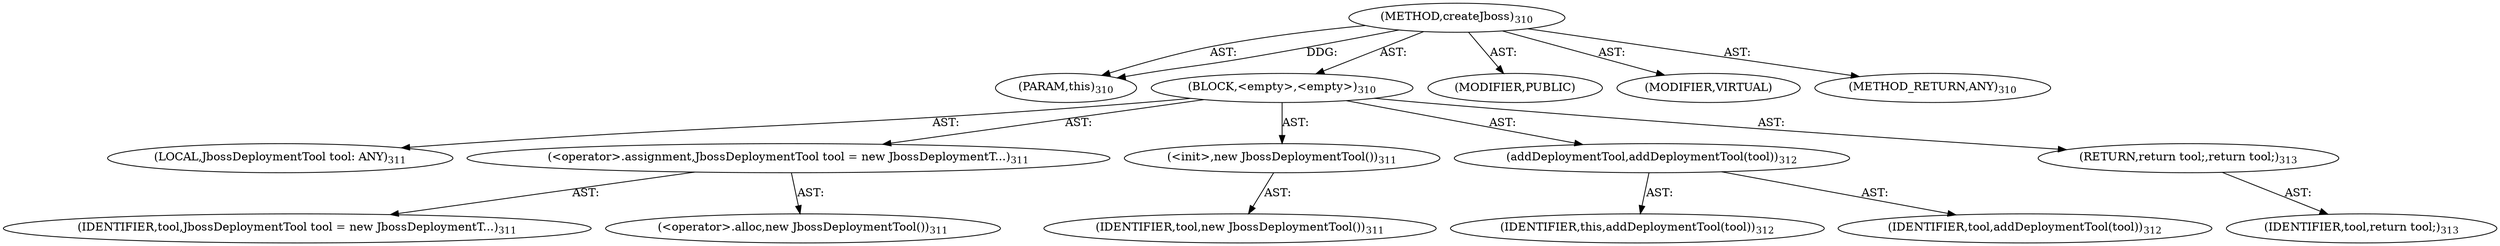 digraph "createJboss" {  
"111669149709" [label = <(METHOD,createJboss)<SUB>310</SUB>> ]
"115964116997" [label = <(PARAM,this)<SUB>310</SUB>> ]
"25769803789" [label = <(BLOCK,&lt;empty&gt;,&lt;empty&gt;)<SUB>310</SUB>> ]
"94489280516" [label = <(LOCAL,JbossDeploymentTool tool: ANY)<SUB>311</SUB>> ]
"30064771131" [label = <(&lt;operator&gt;.assignment,JbossDeploymentTool tool = new JbossDeploymentT...)<SUB>311</SUB>> ]
"68719476787" [label = <(IDENTIFIER,tool,JbossDeploymentTool tool = new JbossDeploymentT...)<SUB>311</SUB>> ]
"30064771132" [label = <(&lt;operator&gt;.alloc,new JbossDeploymentTool())<SUB>311</SUB>> ]
"30064771133" [label = <(&lt;init&gt;,new JbossDeploymentTool())<SUB>311</SUB>> ]
"68719476788" [label = <(IDENTIFIER,tool,new JbossDeploymentTool())<SUB>311</SUB>> ]
"30064771134" [label = <(addDeploymentTool,addDeploymentTool(tool))<SUB>312</SUB>> ]
"68719476743" [label = <(IDENTIFIER,this,addDeploymentTool(tool))<SUB>312</SUB>> ]
"68719476789" [label = <(IDENTIFIER,tool,addDeploymentTool(tool))<SUB>312</SUB>> ]
"146028888070" [label = <(RETURN,return tool;,return tool;)<SUB>313</SUB>> ]
"68719476790" [label = <(IDENTIFIER,tool,return tool;)<SUB>313</SUB>> ]
"133143986231" [label = <(MODIFIER,PUBLIC)> ]
"133143986232" [label = <(MODIFIER,VIRTUAL)> ]
"128849018893" [label = <(METHOD_RETURN,ANY)<SUB>310</SUB>> ]
  "111669149709" -> "115964116997"  [ label = "AST: "] 
  "111669149709" -> "25769803789"  [ label = "AST: "] 
  "111669149709" -> "133143986231"  [ label = "AST: "] 
  "111669149709" -> "133143986232"  [ label = "AST: "] 
  "111669149709" -> "128849018893"  [ label = "AST: "] 
  "25769803789" -> "94489280516"  [ label = "AST: "] 
  "25769803789" -> "30064771131"  [ label = "AST: "] 
  "25769803789" -> "30064771133"  [ label = "AST: "] 
  "25769803789" -> "30064771134"  [ label = "AST: "] 
  "25769803789" -> "146028888070"  [ label = "AST: "] 
  "30064771131" -> "68719476787"  [ label = "AST: "] 
  "30064771131" -> "30064771132"  [ label = "AST: "] 
  "30064771133" -> "68719476788"  [ label = "AST: "] 
  "30064771134" -> "68719476743"  [ label = "AST: "] 
  "30064771134" -> "68719476789"  [ label = "AST: "] 
  "146028888070" -> "68719476790"  [ label = "AST: "] 
  "111669149709" -> "115964116997"  [ label = "DDG: "] 
}
